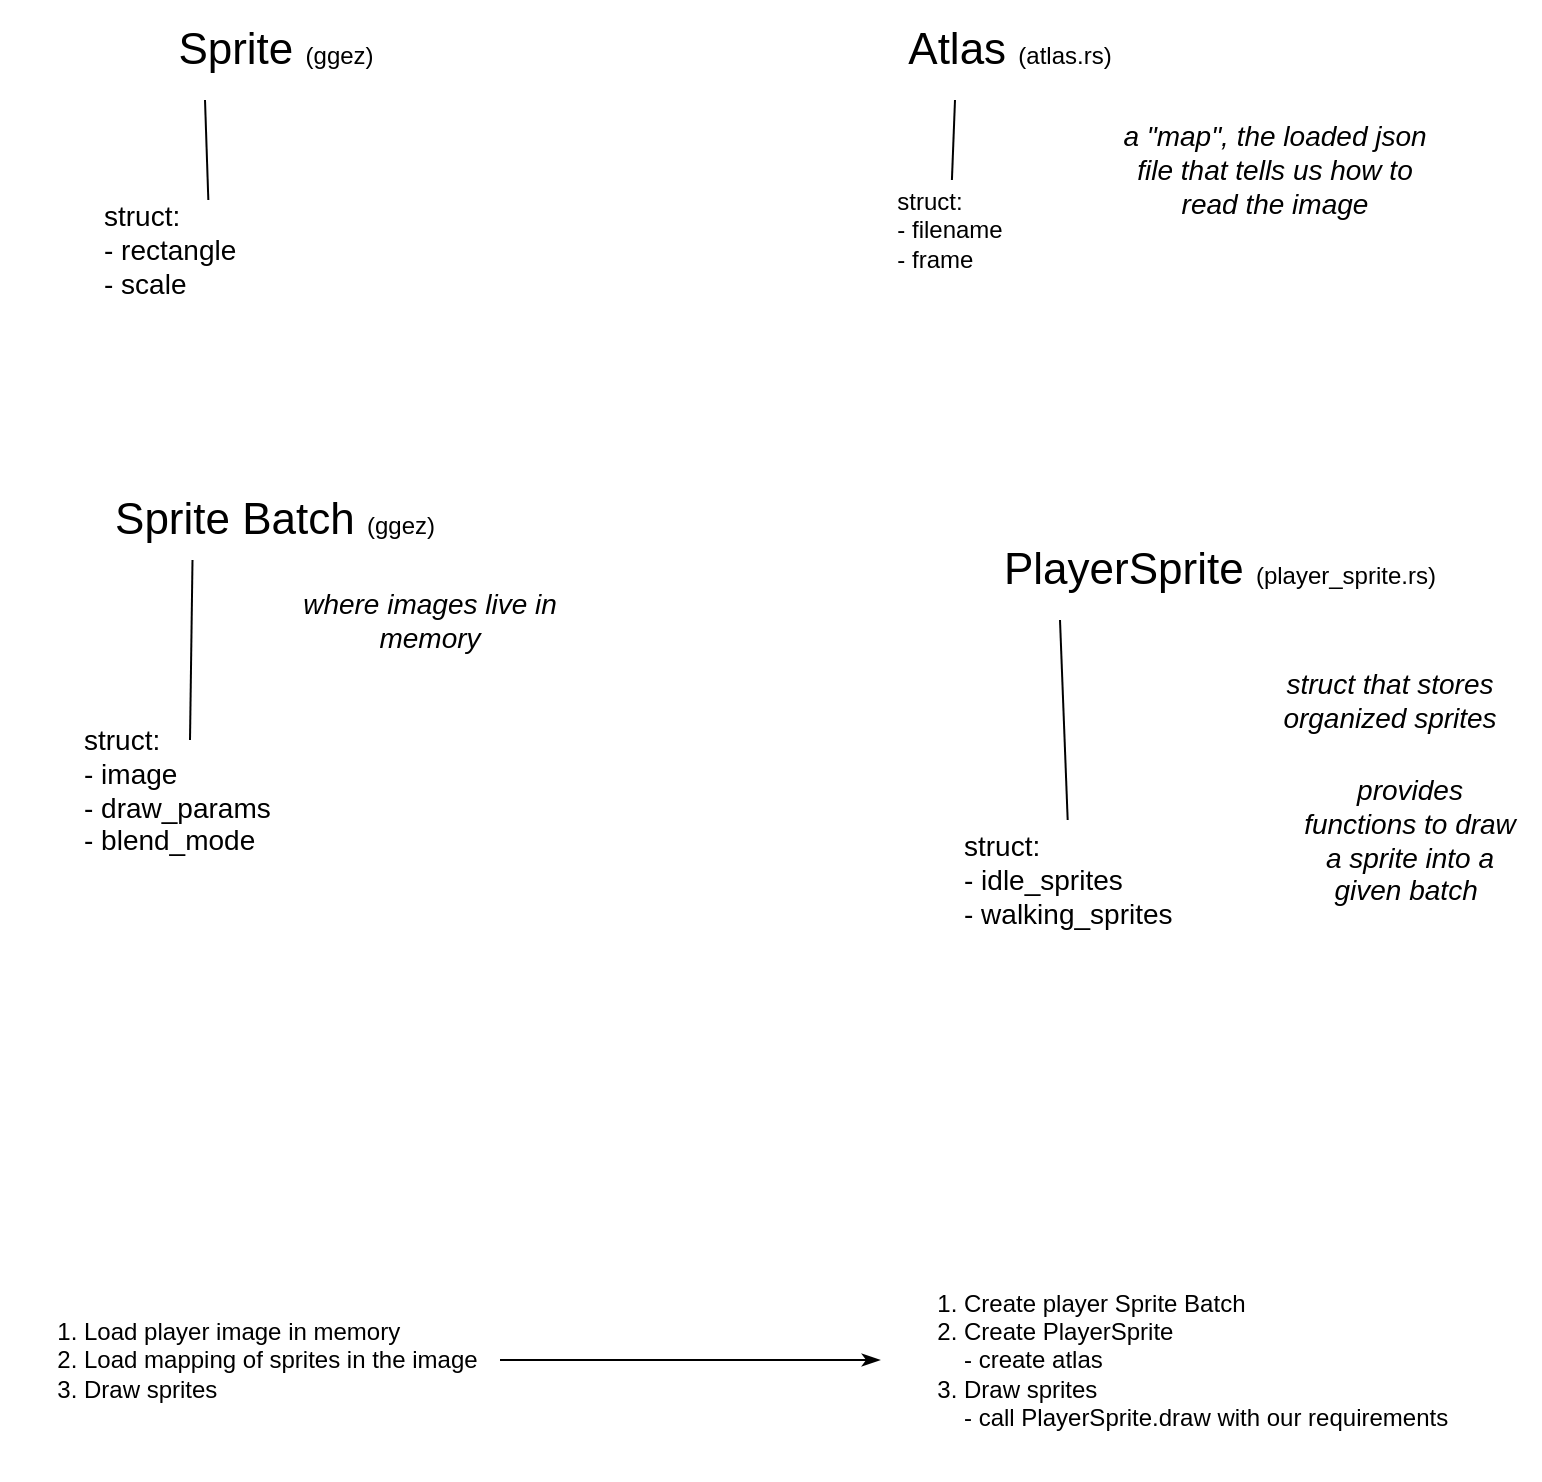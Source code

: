 <mxfile>
    <diagram id="CBjhklYpDrhJx7aeajbG" name="Page-1">
        <mxGraphModel dx="882" dy="562" grid="1" gridSize="10" guides="1" tooltips="1" connect="1" arrows="1" fold="1" page="1" pageScale="1" pageWidth="850" pageHeight="1100" math="0" shadow="0">
            <root>
                <mxCell id="0"/>
                <mxCell id="1" parent="0"/>
                <mxCell id="29" style="edgeStyle=none;html=1;entryX=0.5;entryY=0;entryDx=0;entryDy=0;fontSize=12;endArrow=none;endFill=0;exitX=0.25;exitY=1;exitDx=0;exitDy=0;" edge="1" parent="1" source="2" target="28">
                    <mxGeometry relative="1" as="geometry"/>
                </mxCell>
                <mxCell id="2" value="Sprite Batch&amp;nbsp;&lt;font style=&quot;font-size: 12px&quot;&gt;(ggez)&lt;/font&gt;" style="text;html=1;strokeColor=none;fillColor=none;align=center;verticalAlign=middle;whiteSpace=wrap;rounded=0;fontSize=22;" vertex="1" parent="1">
                    <mxGeometry x="95" y="530" width="165" height="40" as="geometry"/>
                </mxCell>
                <mxCell id="26" value="" style="edgeStyle=none;html=1;fontSize=12;endArrow=none;endFill=0;exitX=0.25;exitY=1;exitDx=0;exitDy=0;" edge="1" parent="1" source="3" target="25">
                    <mxGeometry relative="1" as="geometry"/>
                </mxCell>
                <mxCell id="3" value="Atlas&amp;nbsp;&lt;font style=&quot;font-size: 12px&quot;&gt;(atlas.rs)&lt;/font&gt;" style="text;html=1;strokeColor=none;fillColor=none;align=center;verticalAlign=middle;whiteSpace=wrap;rounded=0;fontSize=22;" vertex="1" parent="1">
                    <mxGeometry x="490" y="290" width="110" height="50" as="geometry"/>
                </mxCell>
                <mxCell id="11" value="" style="edgeStyle=none;html=1;fontSize=14;endArrow=none;endFill=0;exitX=0.25;exitY=1;exitDx=0;exitDy=0;" edge="1" parent="1" source="4" target="9">
                    <mxGeometry relative="1" as="geometry"/>
                </mxCell>
                <mxCell id="4" value="PlayerSprite&amp;nbsp;&lt;font style=&quot;font-size: 12px&quot;&gt;(player_sprite.rs)&lt;/font&gt;" style="text;html=1;strokeColor=none;fillColor=none;align=center;verticalAlign=middle;whiteSpace=wrap;rounded=0;fontSize=22;" vertex="1" parent="1">
                    <mxGeometry x="490" y="550" width="320" height="50" as="geometry"/>
                </mxCell>
                <mxCell id="7" value="where images live in memory" style="text;html=1;strokeColor=none;fillColor=none;align=center;verticalAlign=middle;whiteSpace=wrap;rounded=0;fontSize=14;fontStyle=2" vertex="1" parent="1">
                    <mxGeometry x="190" y="580" width="130" height="40" as="geometry"/>
                </mxCell>
                <mxCell id="9" value="struct:&lt;br&gt;- idle_sprites&lt;br&gt;&lt;div&gt;&lt;span&gt;- walking_sprites&lt;/span&gt;&lt;/div&gt;" style="text;html=1;strokeColor=none;fillColor=none;align=left;verticalAlign=middle;whiteSpace=wrap;rounded=0;fontSize=14;" vertex="1" parent="1">
                    <mxGeometry x="520" y="700" width="110" height="60" as="geometry"/>
                </mxCell>
                <mxCell id="12" value="provides functions to draw a sprite into a given batch&amp;nbsp;" style="text;html=1;strokeColor=none;fillColor=none;align=center;verticalAlign=middle;whiteSpace=wrap;rounded=0;fontSize=14;fontStyle=2" vertex="1" parent="1">
                    <mxGeometry x="690" y="670" width="110" height="80" as="geometry"/>
                </mxCell>
                <mxCell id="22" value="" style="edgeStyle=none;html=1;fontSize=14;endArrow=none;endFill=0;exitX=0.25;exitY=1;exitDx=0;exitDy=0;" edge="1" parent="1" source="17" target="21">
                    <mxGeometry relative="1" as="geometry"/>
                </mxCell>
                <mxCell id="17" value="&lt;font style=&quot;font-size: 22px&quot;&gt;Sprite&amp;nbsp;&lt;/font&gt;&lt;font style=&quot;font-size: 12px&quot;&gt;(ggez)&lt;/font&gt;" style="text;html=1;strokeColor=none;fillColor=none;align=center;verticalAlign=middle;whiteSpace=wrap;rounded=0;fontSize=22;" vertex="1" parent="1">
                    <mxGeometry x="107.5" y="290" width="140" height="50" as="geometry"/>
                </mxCell>
                <mxCell id="21" value="struct:&lt;br&gt;- rectangle&lt;br&gt;&lt;div&gt;&lt;span&gt;- scale&lt;/span&gt;&lt;/div&gt;" style="text;html=1;strokeColor=none;fillColor=none;align=left;verticalAlign=middle;whiteSpace=wrap;rounded=0;fontSize=14;" vertex="1" parent="1">
                    <mxGeometry x="90" y="390" width="110" height="50" as="geometry"/>
                </mxCell>
                <mxCell id="25" value="&lt;div style=&quot;text-align: left&quot;&gt;&lt;span&gt;struct:&lt;/span&gt;&lt;/div&gt;&lt;div style=&quot;text-align: left&quot;&gt;&lt;span&gt;- filename&lt;/span&gt;&lt;/div&gt;&lt;div style=&quot;text-align: left&quot;&gt;&lt;span&gt;- frame&lt;/span&gt;&lt;/div&gt;" style="text;html=1;strokeColor=none;fillColor=none;align=center;verticalAlign=middle;whiteSpace=wrap;rounded=0;fontSize=12;" vertex="1" parent="1">
                    <mxGeometry x="460" y="380" width="110" height="50" as="geometry"/>
                </mxCell>
                <mxCell id="28" value="struct:&lt;br&gt;- image&lt;br&gt;- draw_params&lt;br&gt;&lt;div&gt;&lt;span&gt;- blend_mode&lt;/span&gt;&lt;/div&gt;" style="text;html=1;strokeColor=none;fillColor=none;align=left;verticalAlign=middle;whiteSpace=wrap;rounded=0;fontSize=14;" vertex="1" parent="1">
                    <mxGeometry x="80" y="660" width="110" height="50" as="geometry"/>
                </mxCell>
                <mxCell id="30" value="a &quot;map&quot;, the loaded json file that tells us how to read the image" style="text;html=1;strokeColor=none;fillColor=none;align=center;verticalAlign=middle;whiteSpace=wrap;rounded=0;fontSize=14;fontStyle=2" vertex="1" parent="1">
                    <mxGeometry x="600" y="330" width="155" height="90" as="geometry"/>
                </mxCell>
                <mxCell id="31" value="struct that stores organized sprites" style="text;html=1;strokeColor=none;fillColor=none;align=center;verticalAlign=middle;whiteSpace=wrap;rounded=0;fontSize=14;fontStyle=2" vertex="1" parent="1">
                    <mxGeometry x="680" y="610" width="110" height="60" as="geometry"/>
                </mxCell>
                <mxCell id="36" style="edgeStyle=none;html=1;fontSize=12;endArrow=classicThin;endFill=1;" edge="1" parent="1" source="34" target="35">
                    <mxGeometry relative="1" as="geometry"/>
                </mxCell>
                <mxCell id="34" value="&lt;ol&gt;&lt;li&gt;Load player image in memory&lt;/li&gt;&lt;li&gt;Load mapping of sprites in the image&lt;/li&gt;&lt;li&gt;Draw sprites&lt;/li&gt;&lt;/ol&gt;" style="text;html=1;align=left;verticalAlign=middle;resizable=0;points=[];autosize=1;strokeColor=none;fillColor=none;fontSize=12;" vertex="1" parent="1">
                    <mxGeometry x="40" y="925" width="250" height="90" as="geometry"/>
                </mxCell>
                <mxCell id="35" value="&lt;ol&gt;&lt;li&gt;&lt;span&gt;Create player Sprite Batch&lt;/span&gt;&lt;/li&gt;&lt;li&gt;&lt;span&gt;Create PlayerSprite&lt;br&gt;- create atlas&lt;/span&gt;&lt;/li&gt;&lt;li&gt;Draw sprites&lt;br&gt;- call PlayerSprite.draw with our requirements&lt;/li&gt;&lt;/ol&gt;" style="text;html=1;align=left;verticalAlign=middle;resizable=0;points=[];autosize=1;strokeColor=none;fillColor=none;fontSize=12;" vertex="1" parent="1">
                    <mxGeometry x="480" y="910" width="300" height="120" as="geometry"/>
                </mxCell>
            </root>
        </mxGraphModel>
    </diagram>
</mxfile>